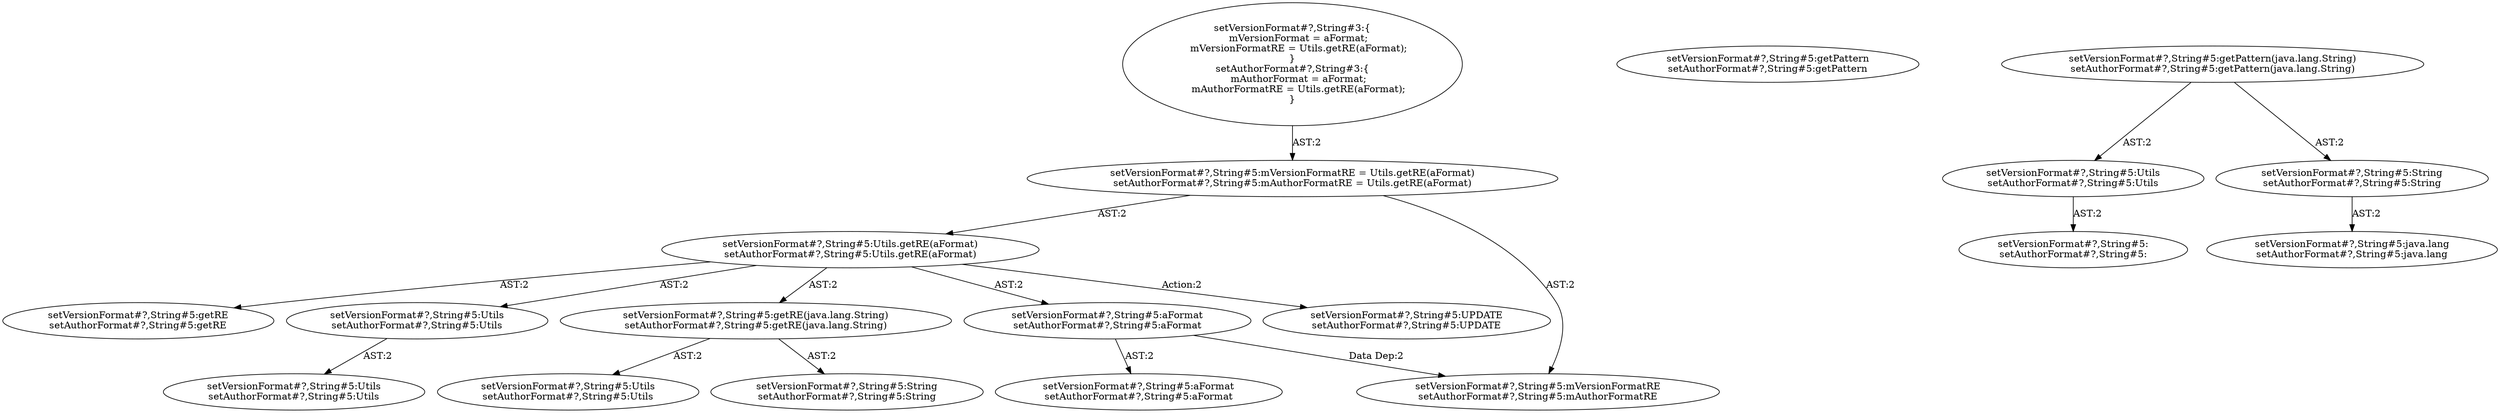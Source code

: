 digraph "Pattern" {
0 [label="setVersionFormat#?,String#5:UPDATE
setAuthorFormat#?,String#5:UPDATE" shape=ellipse]
1 [label="setVersionFormat#?,String#5:Utils.getRE(aFormat)
setAuthorFormat#?,String#5:Utils.getRE(aFormat)" shape=ellipse]
2 [label="setVersionFormat#?,String#5:mVersionFormatRE = Utils.getRE(aFormat)
setAuthorFormat#?,String#5:mAuthorFormatRE = Utils.getRE(aFormat)" shape=ellipse]
3 [label="setVersionFormat#?,String#3:\{
    mVersionFormat = aFormat;
    mVersionFormatRE = Utils.getRE(aFormat);
\}
setAuthorFormat#?,String#3:\{
    mAuthorFormat = aFormat;
    mAuthorFormatRE = Utils.getRE(aFormat);
\}" shape=ellipse]
4 [label="setVersionFormat#?,String#5:mVersionFormatRE
setAuthorFormat#?,String#5:mAuthorFormatRE" shape=ellipse]
5 [label="setVersionFormat#?,String#5:getRE
setAuthorFormat#?,String#5:getRE" shape=ellipse]
6 [label="setVersionFormat#?,String#5:Utils
setAuthorFormat#?,String#5:Utils" shape=ellipse]
7 [label="setVersionFormat#?,String#5:Utils
setAuthorFormat#?,String#5:Utils" shape=ellipse]
8 [label="setVersionFormat#?,String#5:getRE(java.lang.String)
setAuthorFormat#?,String#5:getRE(java.lang.String)" shape=ellipse]
9 [label="setVersionFormat#?,String#5:Utils
setAuthorFormat#?,String#5:Utils" shape=ellipse]
10 [label="setVersionFormat#?,String#5:String
setAuthorFormat#?,String#5:String" shape=ellipse]
11 [label="setVersionFormat#?,String#5:aFormat
setAuthorFormat#?,String#5:aFormat" shape=ellipse]
12 [label="setVersionFormat#?,String#5:aFormat
setAuthorFormat#?,String#5:aFormat" shape=ellipse]
13 [label="setVersionFormat#?,String#5:getPattern
setAuthorFormat#?,String#5:getPattern" shape=ellipse]
14 [label="setVersionFormat#?,String#5:getPattern(java.lang.String)
setAuthorFormat#?,String#5:getPattern(java.lang.String)" shape=ellipse]
15 [label="setVersionFormat#?,String#5:Utils
setAuthorFormat#?,String#5:Utils" shape=ellipse]
16 [label="setVersionFormat#?,String#5:
setAuthorFormat#?,String#5:" shape=ellipse]
17 [label="setVersionFormat#?,String#5:String
setAuthorFormat#?,String#5:String" shape=ellipse]
18 [label="setVersionFormat#?,String#5:java.lang
setAuthorFormat#?,String#5:java.lang" shape=ellipse]
1 -> 0 [label="Action:2"];
1 -> 5 [label="AST:2"];
1 -> 6 [label="AST:2"];
1 -> 8 [label="AST:2"];
1 -> 11 [label="AST:2"];
2 -> 1 [label="AST:2"];
2 -> 4 [label="AST:2"];
3 -> 2 [label="AST:2"];
6 -> 7 [label="AST:2"];
8 -> 9 [label="AST:2"];
8 -> 10 [label="AST:2"];
11 -> 4 [label="Data Dep:2"];
11 -> 12 [label="AST:2"];
14 -> 15 [label="AST:2"];
14 -> 17 [label="AST:2"];
15 -> 16 [label="AST:2"];
17 -> 18 [label="AST:2"];
}